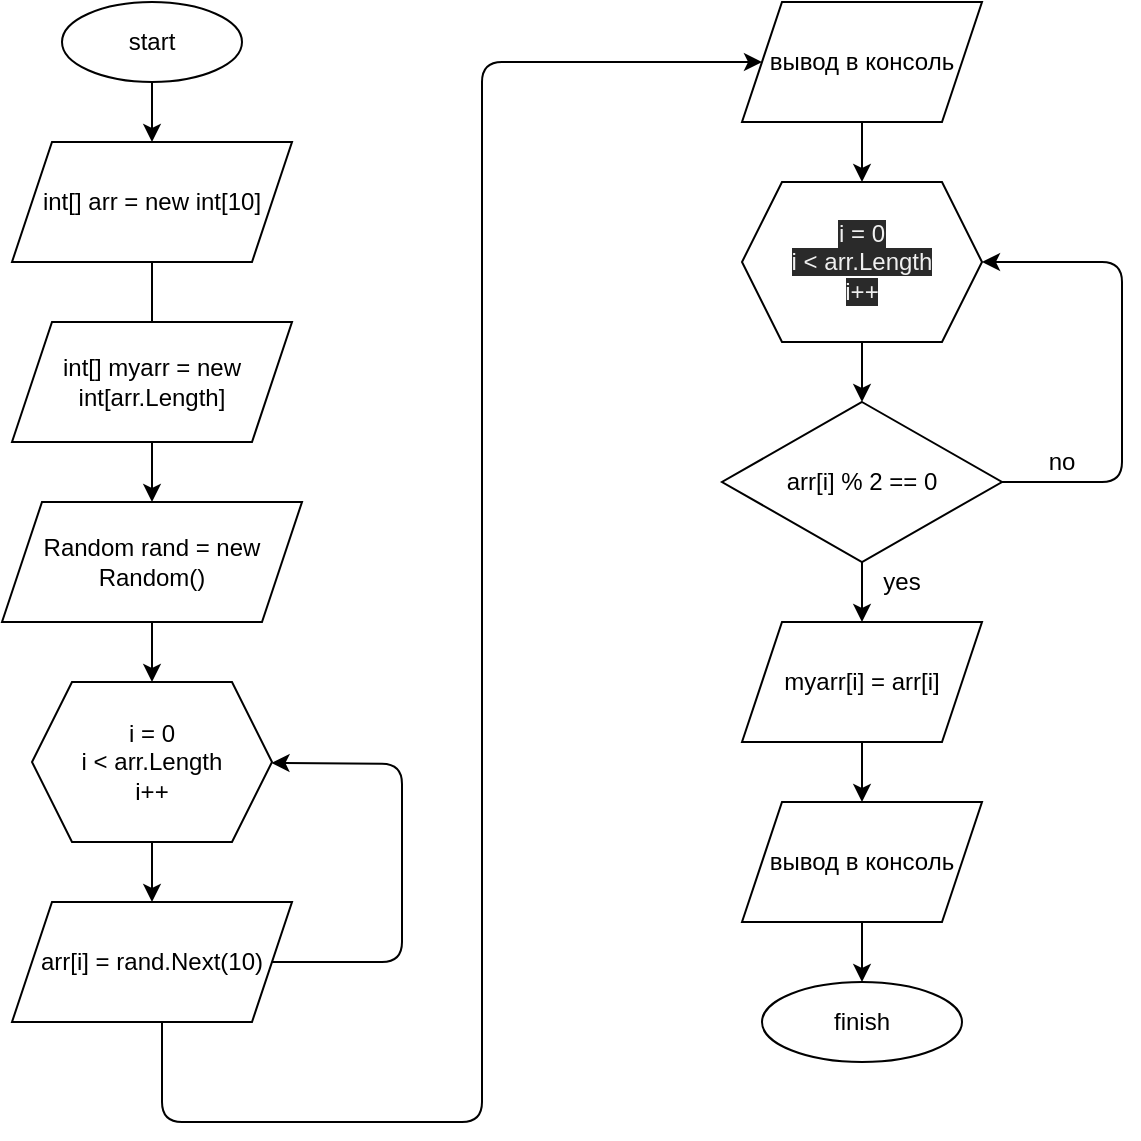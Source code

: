 <mxfile>
    <diagram id="2Pst-shuS-gJ0d8jF4Vy" name="Страница 1">
        <mxGraphModel dx="820" dy="302" grid="1" gridSize="10" guides="1" tooltips="1" connect="1" arrows="1" fold="1" page="1" pageScale="1" pageWidth="827" pageHeight="1169" math="0" shadow="0">
            <root>
                <mxCell id="0"/>
                <mxCell id="1" parent="0"/>
                <mxCell id="16" value="" style="edgeStyle=none;html=1;" parent="1" source="2" target="11" edge="1">
                    <mxGeometry relative="1" as="geometry"/>
                </mxCell>
                <mxCell id="2" value="start" style="ellipse;whiteSpace=wrap;html=1;" parent="1" vertex="1">
                    <mxGeometry x="30" width="90" height="40" as="geometry"/>
                </mxCell>
                <mxCell id="21" value="" style="edgeStyle=none;html=1;" parent="1" source="9" target="20" edge="1">
                    <mxGeometry relative="1" as="geometry"/>
                </mxCell>
                <mxCell id="9" value="i = 0&lt;br&gt;i &amp;lt; arr.Length&lt;br&gt;i++" style="shape=hexagon;perimeter=hexagonPerimeter2;whiteSpace=wrap;html=1;fixedSize=1;" parent="1" vertex="1">
                    <mxGeometry x="15" y="340" width="120" height="80" as="geometry"/>
                </mxCell>
                <mxCell id="18" value="" style="edgeStyle=none;html=1;startArrow=none;" parent="1" source="36" target="17" edge="1">
                    <mxGeometry relative="1" as="geometry"/>
                </mxCell>
                <mxCell id="11" value="int[] arr = new int[10]" style="shape=parallelogram;perimeter=parallelogramPerimeter;whiteSpace=wrap;html=1;fixedSize=1;" parent="1" vertex="1">
                    <mxGeometry x="5" y="70" width="140" height="60" as="geometry"/>
                </mxCell>
                <mxCell id="47" value="" style="edgeStyle=none;html=1;" edge="1" parent="1" source="17" target="9">
                    <mxGeometry relative="1" as="geometry"/>
                </mxCell>
                <mxCell id="17" value="Random rand = new Random()" style="shape=parallelogram;perimeter=parallelogramPerimeter;whiteSpace=wrap;html=1;fixedSize=1;" parent="1" vertex="1">
                    <mxGeometry y="250" width="150" height="60" as="geometry"/>
                </mxCell>
                <mxCell id="49" value="" style="edgeStyle=none;html=1;exitX=1;exitY=0.5;exitDx=0;exitDy=0;" edge="1" parent="1" source="20" target="9">
                    <mxGeometry relative="1" as="geometry">
                        <mxPoint x="255" y="480" as="targetPoint"/>
                        <Array as="points">
                            <mxPoint x="200" y="480"/>
                            <mxPoint x="200" y="381"/>
                        </Array>
                    </mxGeometry>
                </mxCell>
                <mxCell id="53" value="" style="edgeStyle=none;html=1;entryX=0;entryY=0.5;entryDx=0;entryDy=0;" edge="1" parent="1" target="41">
                    <mxGeometry relative="1" as="geometry">
                        <mxPoint x="80" y="510" as="sourcePoint"/>
                        <mxPoint x="75" y="590" as="targetPoint"/>
                        <Array as="points">
                            <mxPoint x="80" y="560"/>
                            <mxPoint x="240" y="560"/>
                            <mxPoint x="240" y="30"/>
                        </Array>
                    </mxGeometry>
                </mxCell>
                <mxCell id="20" value="arr[i] = rand.Next(10)" style="shape=parallelogram;perimeter=parallelogramPerimeter;whiteSpace=wrap;html=1;fixedSize=1;" parent="1" vertex="1">
                    <mxGeometry x="5" y="450" width="140" height="60" as="geometry"/>
                </mxCell>
                <mxCell id="28" value="" style="edgeStyle=none;html=1;" parent="1" source="25" target="27" edge="1">
                    <mxGeometry relative="1" as="geometry"/>
                </mxCell>
                <mxCell id="25" value="&#10;&#10;&lt;span style=&quot;color: rgb(240, 240, 240); font-family: helvetica; font-size: 12px; font-style: normal; font-weight: 400; letter-spacing: normal; text-align: center; text-indent: 0px; text-transform: none; word-spacing: 0px; background-color: rgb(42, 42, 42); display: inline; float: none;&quot;&gt;i = 0&lt;/span&gt;&lt;br style=&quot;color: rgb(240, 240, 240); font-family: helvetica; font-size: 12px; font-style: normal; font-weight: 400; letter-spacing: normal; text-align: center; text-indent: 0px; text-transform: none; word-spacing: 0px; background-color: rgb(42, 42, 42);&quot;&gt;&lt;span style=&quot;color: rgb(240, 240, 240); font-family: helvetica; font-size: 12px; font-style: normal; font-weight: 400; letter-spacing: normal; text-align: center; text-indent: 0px; text-transform: none; word-spacing: 0px; background-color: rgb(42, 42, 42); display: inline; float: none;&quot;&gt;i &amp;lt; arr.Length&lt;/span&gt;&lt;br style=&quot;color: rgb(240, 240, 240); font-family: helvetica; font-size: 12px; font-style: normal; font-weight: 400; letter-spacing: normal; text-align: center; text-indent: 0px; text-transform: none; word-spacing: 0px; background-color: rgb(42, 42, 42);&quot;&gt;&lt;span style=&quot;color: rgb(240, 240, 240); font-family: helvetica; font-size: 12px; font-style: normal; font-weight: 400; letter-spacing: normal; text-align: center; text-indent: 0px; text-transform: none; word-spacing: 0px; background-color: rgb(42, 42, 42); display: inline; float: none;&quot;&gt;i++&lt;/span&gt;&#10;&#10;" style="shape=hexagon;perimeter=hexagonPerimeter2;whiteSpace=wrap;html=1;fixedSize=1;" parent="1" vertex="1">
                    <mxGeometry x="370" y="90" width="120" height="80" as="geometry"/>
                </mxCell>
                <mxCell id="40" value="" style="edgeStyle=none;html=1;" edge="1" parent="1" source="27" target="39">
                    <mxGeometry relative="1" as="geometry"/>
                </mxCell>
                <mxCell id="55" value="" style="edgeStyle=none;html=1;entryX=1;entryY=0.5;entryDx=0;entryDy=0;" edge="1" parent="1" source="27" target="25">
                    <mxGeometry relative="1" as="geometry">
                        <mxPoint x="610" y="240" as="targetPoint"/>
                        <Array as="points">
                            <mxPoint x="560" y="240"/>
                            <mxPoint x="560" y="130"/>
                        </Array>
                    </mxGeometry>
                </mxCell>
                <mxCell id="27" value="arr[i] % 2 == 0" style="rhombus;whiteSpace=wrap;html=1;" parent="1" vertex="1">
                    <mxGeometry x="360" y="200" width="140" height="80" as="geometry"/>
                </mxCell>
                <mxCell id="31" value="finish" style="ellipse;whiteSpace=wrap;html=1;" parent="1" vertex="1">
                    <mxGeometry x="380" y="490" width="100" height="40" as="geometry"/>
                </mxCell>
                <mxCell id="33" value="yes" style="text;html=1;strokeColor=none;fillColor=none;align=center;verticalAlign=middle;whiteSpace=wrap;rounded=0;" parent="1" vertex="1">
                    <mxGeometry x="430" y="280" width="40" height="20" as="geometry"/>
                </mxCell>
                <mxCell id="36" value="int[] myarr = new int[arr.Length]" style="shape=parallelogram;perimeter=parallelogramPerimeter;whiteSpace=wrap;html=1;fixedSize=1;" vertex="1" parent="1">
                    <mxGeometry x="5" y="160" width="140" height="60" as="geometry"/>
                </mxCell>
                <mxCell id="37" value="" style="edgeStyle=none;html=1;endArrow=none;" edge="1" parent="1" source="11" target="36">
                    <mxGeometry relative="1" as="geometry">
                        <mxPoint x="75" y="130" as="sourcePoint"/>
                        <mxPoint x="75" y="290" as="targetPoint"/>
                    </mxGeometry>
                </mxCell>
                <mxCell id="45" value="" style="edgeStyle=none;html=1;" edge="1" parent="1" source="39" target="44">
                    <mxGeometry relative="1" as="geometry"/>
                </mxCell>
                <mxCell id="39" value="myarr[i] = arr[i]" style="shape=parallelogram;perimeter=parallelogramPerimeter;whiteSpace=wrap;html=1;fixedSize=1;" vertex="1" parent="1">
                    <mxGeometry x="370" y="310" width="120" height="60" as="geometry"/>
                </mxCell>
                <mxCell id="42" value="" style="edgeStyle=none;html=1;" edge="1" parent="1" source="41" target="25">
                    <mxGeometry relative="1" as="geometry"/>
                </mxCell>
                <mxCell id="41" value="вывод в консоль" style="shape=parallelogram;perimeter=parallelogramPerimeter;whiteSpace=wrap;html=1;fixedSize=1;" vertex="1" parent="1">
                    <mxGeometry x="370" width="120" height="60" as="geometry"/>
                </mxCell>
                <mxCell id="43" value="no" style="text;html=1;strokeColor=none;fillColor=none;align=center;verticalAlign=middle;whiteSpace=wrap;rounded=0;" vertex="1" parent="1">
                    <mxGeometry x="510" y="220" width="40" height="20" as="geometry"/>
                </mxCell>
                <mxCell id="46" value="" style="edgeStyle=none;html=1;" edge="1" parent="1" source="44" target="31">
                    <mxGeometry relative="1" as="geometry"/>
                </mxCell>
                <mxCell id="44" value="вывод в консоль" style="shape=parallelogram;perimeter=parallelogramPerimeter;whiteSpace=wrap;html=1;fixedSize=1;" vertex="1" parent="1">
                    <mxGeometry x="370" y="400" width="120" height="60" as="geometry"/>
                </mxCell>
            </root>
        </mxGraphModel>
    </diagram>
</mxfile>
